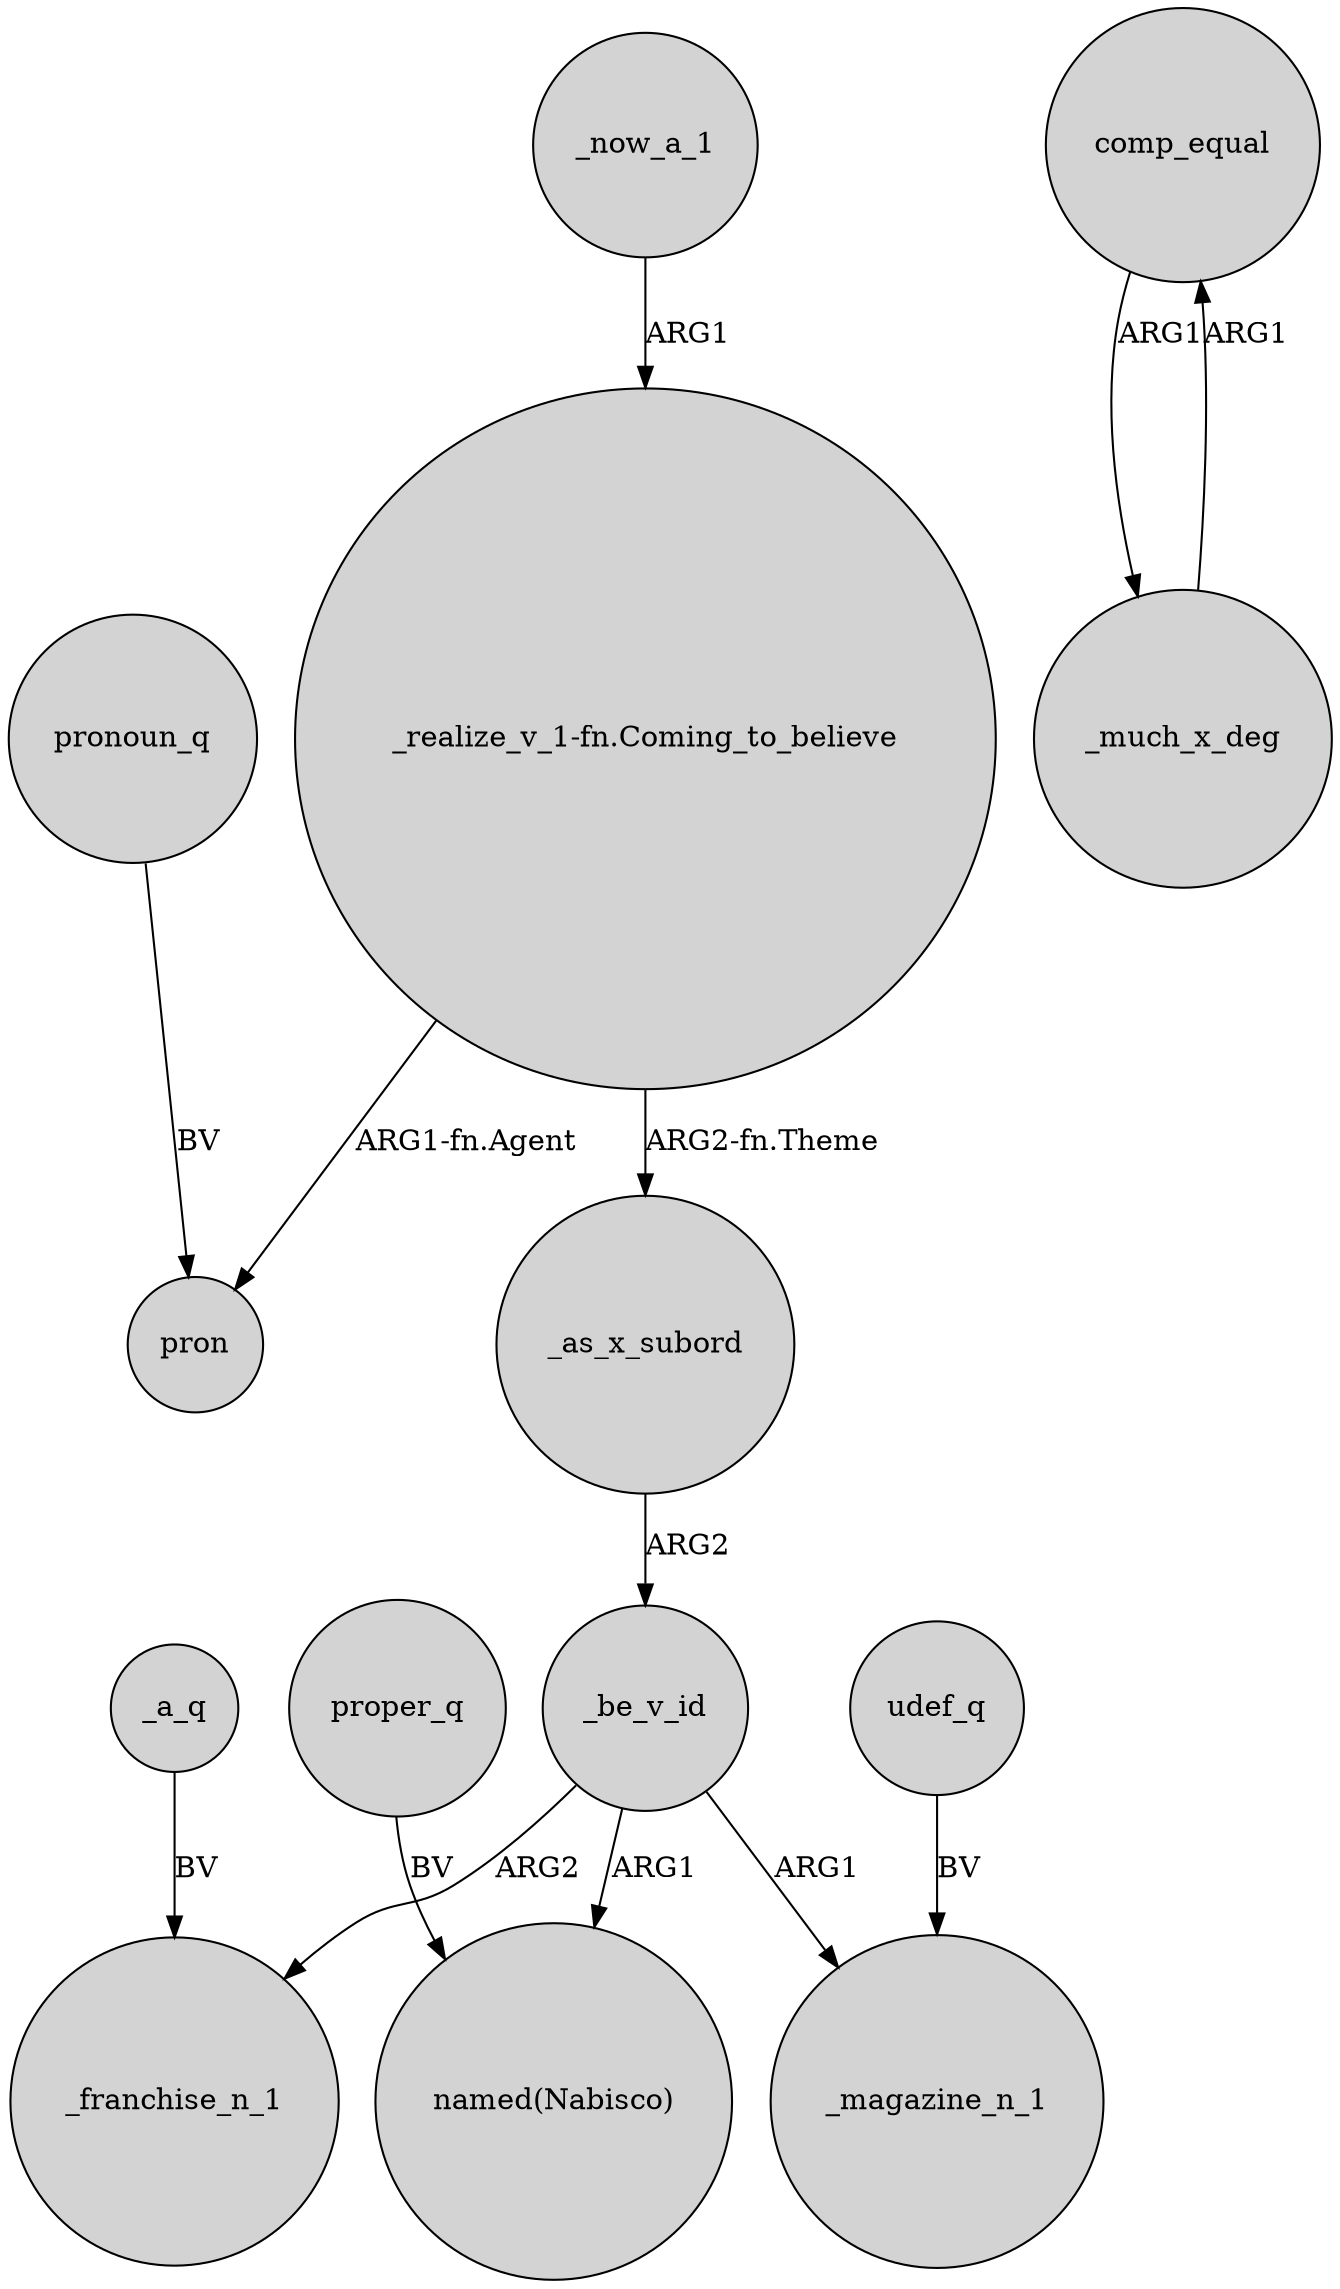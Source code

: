 digraph {
	node [shape=circle style=filled]
	_now_a_1 -> "_realize_v_1-fn.Coming_to_believe" [label=ARG1]
	comp_equal -> _much_x_deg [label=ARG1]
	pronoun_q -> pron [label=BV]
	"_realize_v_1-fn.Coming_to_believe" -> pron [label="ARG1-fn.Agent"]
	_a_q -> _franchise_n_1 [label=BV]
	"_realize_v_1-fn.Coming_to_believe" -> _as_x_subord [label="ARG2-fn.Theme"]
	proper_q -> "named(Nabisco)" [label=BV]
	_be_v_id -> _franchise_n_1 [label=ARG2]
	_be_v_id -> "named(Nabisco)" [label=ARG1]
	_much_x_deg -> comp_equal [label=ARG1]
	_be_v_id -> _magazine_n_1 [label=ARG1]
	_as_x_subord -> _be_v_id [label=ARG2]
	udef_q -> _magazine_n_1 [label=BV]
}
